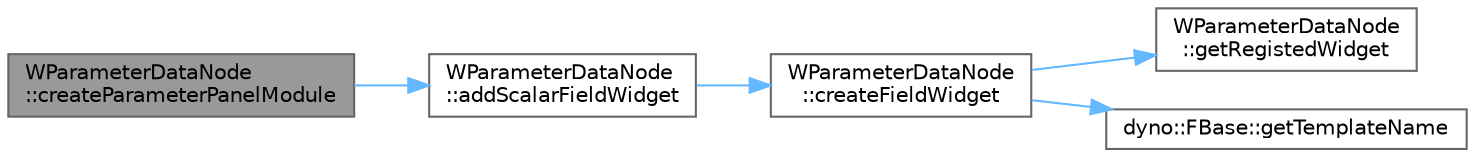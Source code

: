 digraph "WParameterDataNode::createParameterPanelModule"
{
 // LATEX_PDF_SIZE
  bgcolor="transparent";
  edge [fontname=Helvetica,fontsize=10,labelfontname=Helvetica,labelfontsize=10];
  node [fontname=Helvetica,fontsize=10,shape=box,height=0.2,width=0.4];
  rankdir="LR";
  Node1 [id="Node000001",label="WParameterDataNode\l::createParameterPanelModule",height=0.2,width=0.4,color="gray40", fillcolor="grey60", style="filled", fontcolor="black",tooltip=" "];
  Node1 -> Node2 [id="edge1_Node000001_Node000002",color="steelblue1",style="solid",tooltip=" "];
  Node2 [id="Node000002",label="WParameterDataNode\l::addScalarFieldWidget",height=0.2,width=0.4,color="grey40", fillcolor="white", style="filled",URL="$class_w_parameter_data_node.html#a4ad790d9788cd53d5aa4cd4ccaf60ef5",tooltip=" "];
  Node2 -> Node3 [id="edge2_Node000002_Node000003",color="steelblue1",style="solid",tooltip=" "];
  Node3 [id="Node000003",label="WParameterDataNode\l::createFieldWidget",height=0.2,width=0.4,color="grey40", fillcolor="white", style="filled",URL="$class_w_parameter_data_node.html#afcbf1aafe6629f55e553b11bcd8e61f1",tooltip=" "];
  Node3 -> Node4 [id="edge3_Node000003_Node000004",color="steelblue1",style="solid",tooltip=" "];
  Node4 [id="Node000004",label="WParameterDataNode\l::getRegistedWidget",height=0.2,width=0.4,color="grey40", fillcolor="white", style="filled",URL="$class_w_parameter_data_node.html#a38a2a78e34b41c6be8e97589ae3e8ce4",tooltip=" "];
  Node3 -> Node5 [id="edge4_Node000003_Node000005",color="steelblue1",style="solid",tooltip=" "];
  Node5 [id="Node000005",label="dyno::FBase::getTemplateName",height=0.2,width=0.4,color="grey40", fillcolor="white", style="filled",URL="$classdyno_1_1_f_base.html#a751d22e6e218a65ccc35783801d09308",tooltip=" "];
}
